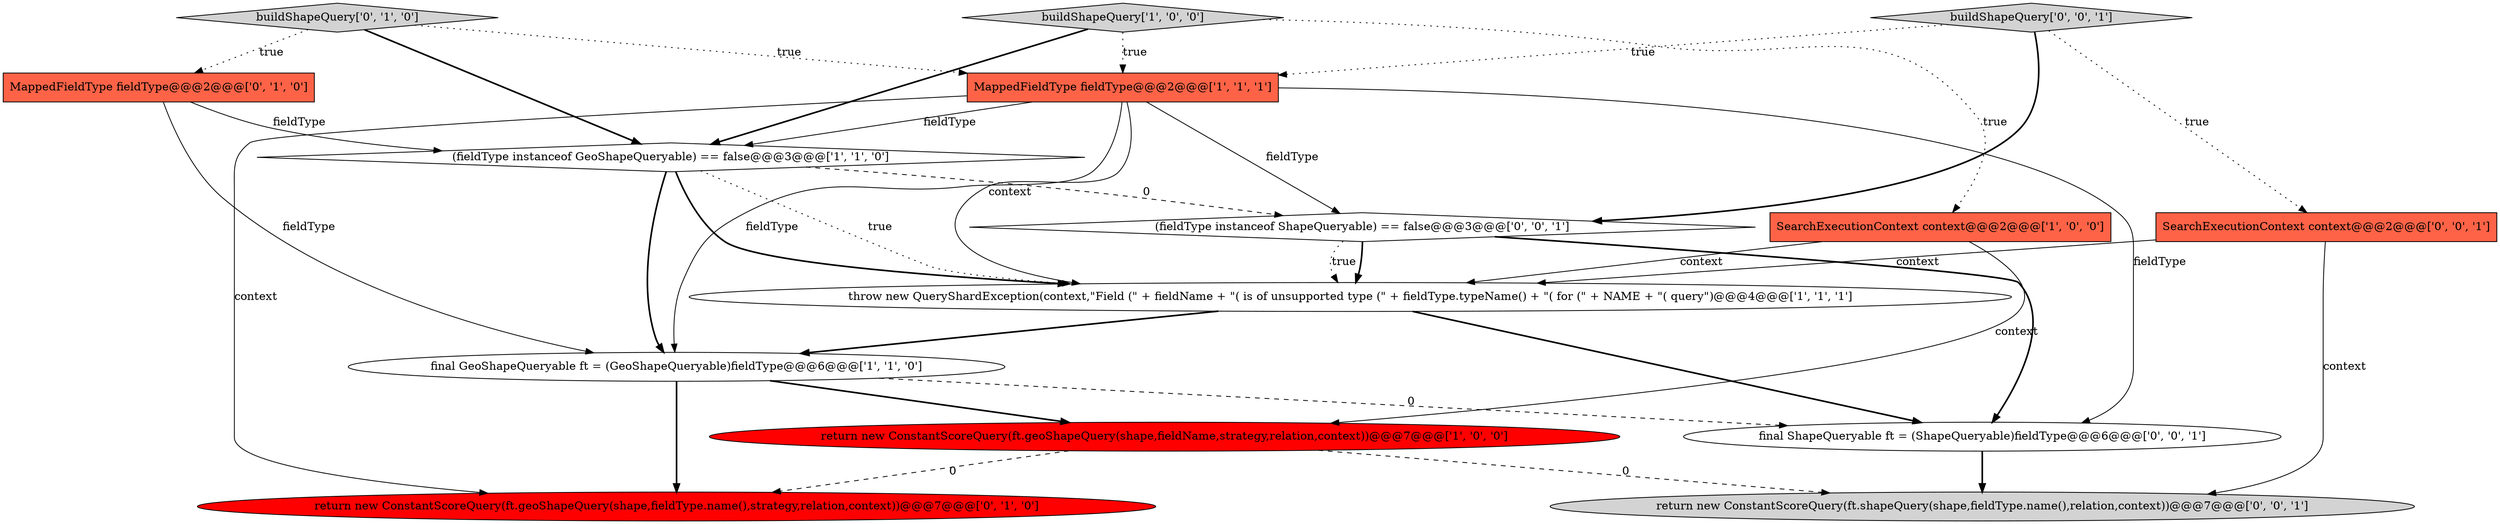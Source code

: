 digraph {
4 [style = filled, label = "buildShapeQuery['1', '0', '0']", fillcolor = lightgray, shape = diamond image = "AAA0AAABBB1BBB"];
8 [style = filled, label = "buildShapeQuery['0', '1', '0']", fillcolor = lightgray, shape = diamond image = "AAA0AAABBB2BBB"];
0 [style = filled, label = "final GeoShapeQueryable ft = (GeoShapeQueryable)fieldType@@@6@@@['1', '1', '0']", fillcolor = white, shape = ellipse image = "AAA0AAABBB1BBB"];
12 [style = filled, label = "(fieldType instanceof ShapeQueryable) == false@@@3@@@['0', '0', '1']", fillcolor = white, shape = diamond image = "AAA0AAABBB3BBB"];
11 [style = filled, label = "return new ConstantScoreQuery(ft.shapeQuery(shape,fieldType.name(),relation,context))@@@7@@@['0', '0', '1']", fillcolor = lightgray, shape = ellipse image = "AAA0AAABBB3BBB"];
2 [style = filled, label = "(fieldType instanceof GeoShapeQueryable) == false@@@3@@@['1', '1', '0']", fillcolor = white, shape = diamond image = "AAA0AAABBB1BBB"];
6 [style = filled, label = "throw new QueryShardException(context,\"Field (\" + fieldName + \"( is of unsupported type (\" + fieldType.typeName() + \"( for (\" + NAME + \"( query\")@@@4@@@['1', '1', '1']", fillcolor = white, shape = ellipse image = "AAA0AAABBB1BBB"];
13 [style = filled, label = "final ShapeQueryable ft = (ShapeQueryable)fieldType@@@6@@@['0', '0', '1']", fillcolor = white, shape = ellipse image = "AAA0AAABBB3BBB"];
7 [style = filled, label = "MappedFieldType fieldType@@@2@@@['0', '1', '0']", fillcolor = tomato, shape = box image = "AAA0AAABBB2BBB"];
9 [style = filled, label = "return new ConstantScoreQuery(ft.geoShapeQuery(shape,fieldType.name(),strategy,relation,context))@@@7@@@['0', '1', '0']", fillcolor = red, shape = ellipse image = "AAA1AAABBB2BBB"];
10 [style = filled, label = "SearchExecutionContext context@@@2@@@['0', '0', '1']", fillcolor = tomato, shape = box image = "AAA0AAABBB3BBB"];
1 [style = filled, label = "SearchExecutionContext context@@@2@@@['1', '0', '0']", fillcolor = tomato, shape = box image = "AAA0AAABBB1BBB"];
3 [style = filled, label = "return new ConstantScoreQuery(ft.geoShapeQuery(shape,fieldName,strategy,relation,context))@@@7@@@['1', '0', '0']", fillcolor = red, shape = ellipse image = "AAA1AAABBB1BBB"];
14 [style = filled, label = "buildShapeQuery['0', '0', '1']", fillcolor = lightgray, shape = diamond image = "AAA0AAABBB3BBB"];
5 [style = filled, label = "MappedFieldType fieldType@@@2@@@['1', '1', '1']", fillcolor = tomato, shape = box image = "AAA0AAABBB1BBB"];
7->2 [style = solid, label="fieldType"];
0->3 [style = bold, label=""];
4->5 [style = dotted, label="true"];
5->0 [style = solid, label="fieldType"];
0->9 [style = bold, label=""];
5->9 [style = solid, label="context"];
4->1 [style = dotted, label="true"];
2->6 [style = bold, label=""];
1->3 [style = solid, label="context"];
1->6 [style = solid, label="context"];
8->7 [style = dotted, label="true"];
5->6 [style = solid, label="context"];
6->0 [style = bold, label=""];
4->2 [style = bold, label=""];
10->6 [style = solid, label="context"];
12->6 [style = bold, label=""];
13->11 [style = bold, label=""];
14->10 [style = dotted, label="true"];
5->12 [style = solid, label="fieldType"];
12->13 [style = bold, label=""];
10->11 [style = solid, label="context"];
2->12 [style = dashed, label="0"];
2->0 [style = bold, label=""];
14->5 [style = dotted, label="true"];
8->2 [style = bold, label=""];
3->9 [style = dashed, label="0"];
8->5 [style = dotted, label="true"];
2->6 [style = dotted, label="true"];
5->2 [style = solid, label="fieldType"];
12->6 [style = dotted, label="true"];
6->13 [style = bold, label=""];
14->12 [style = bold, label=""];
0->13 [style = dashed, label="0"];
7->0 [style = solid, label="fieldType"];
5->13 [style = solid, label="fieldType"];
3->11 [style = dashed, label="0"];
}
